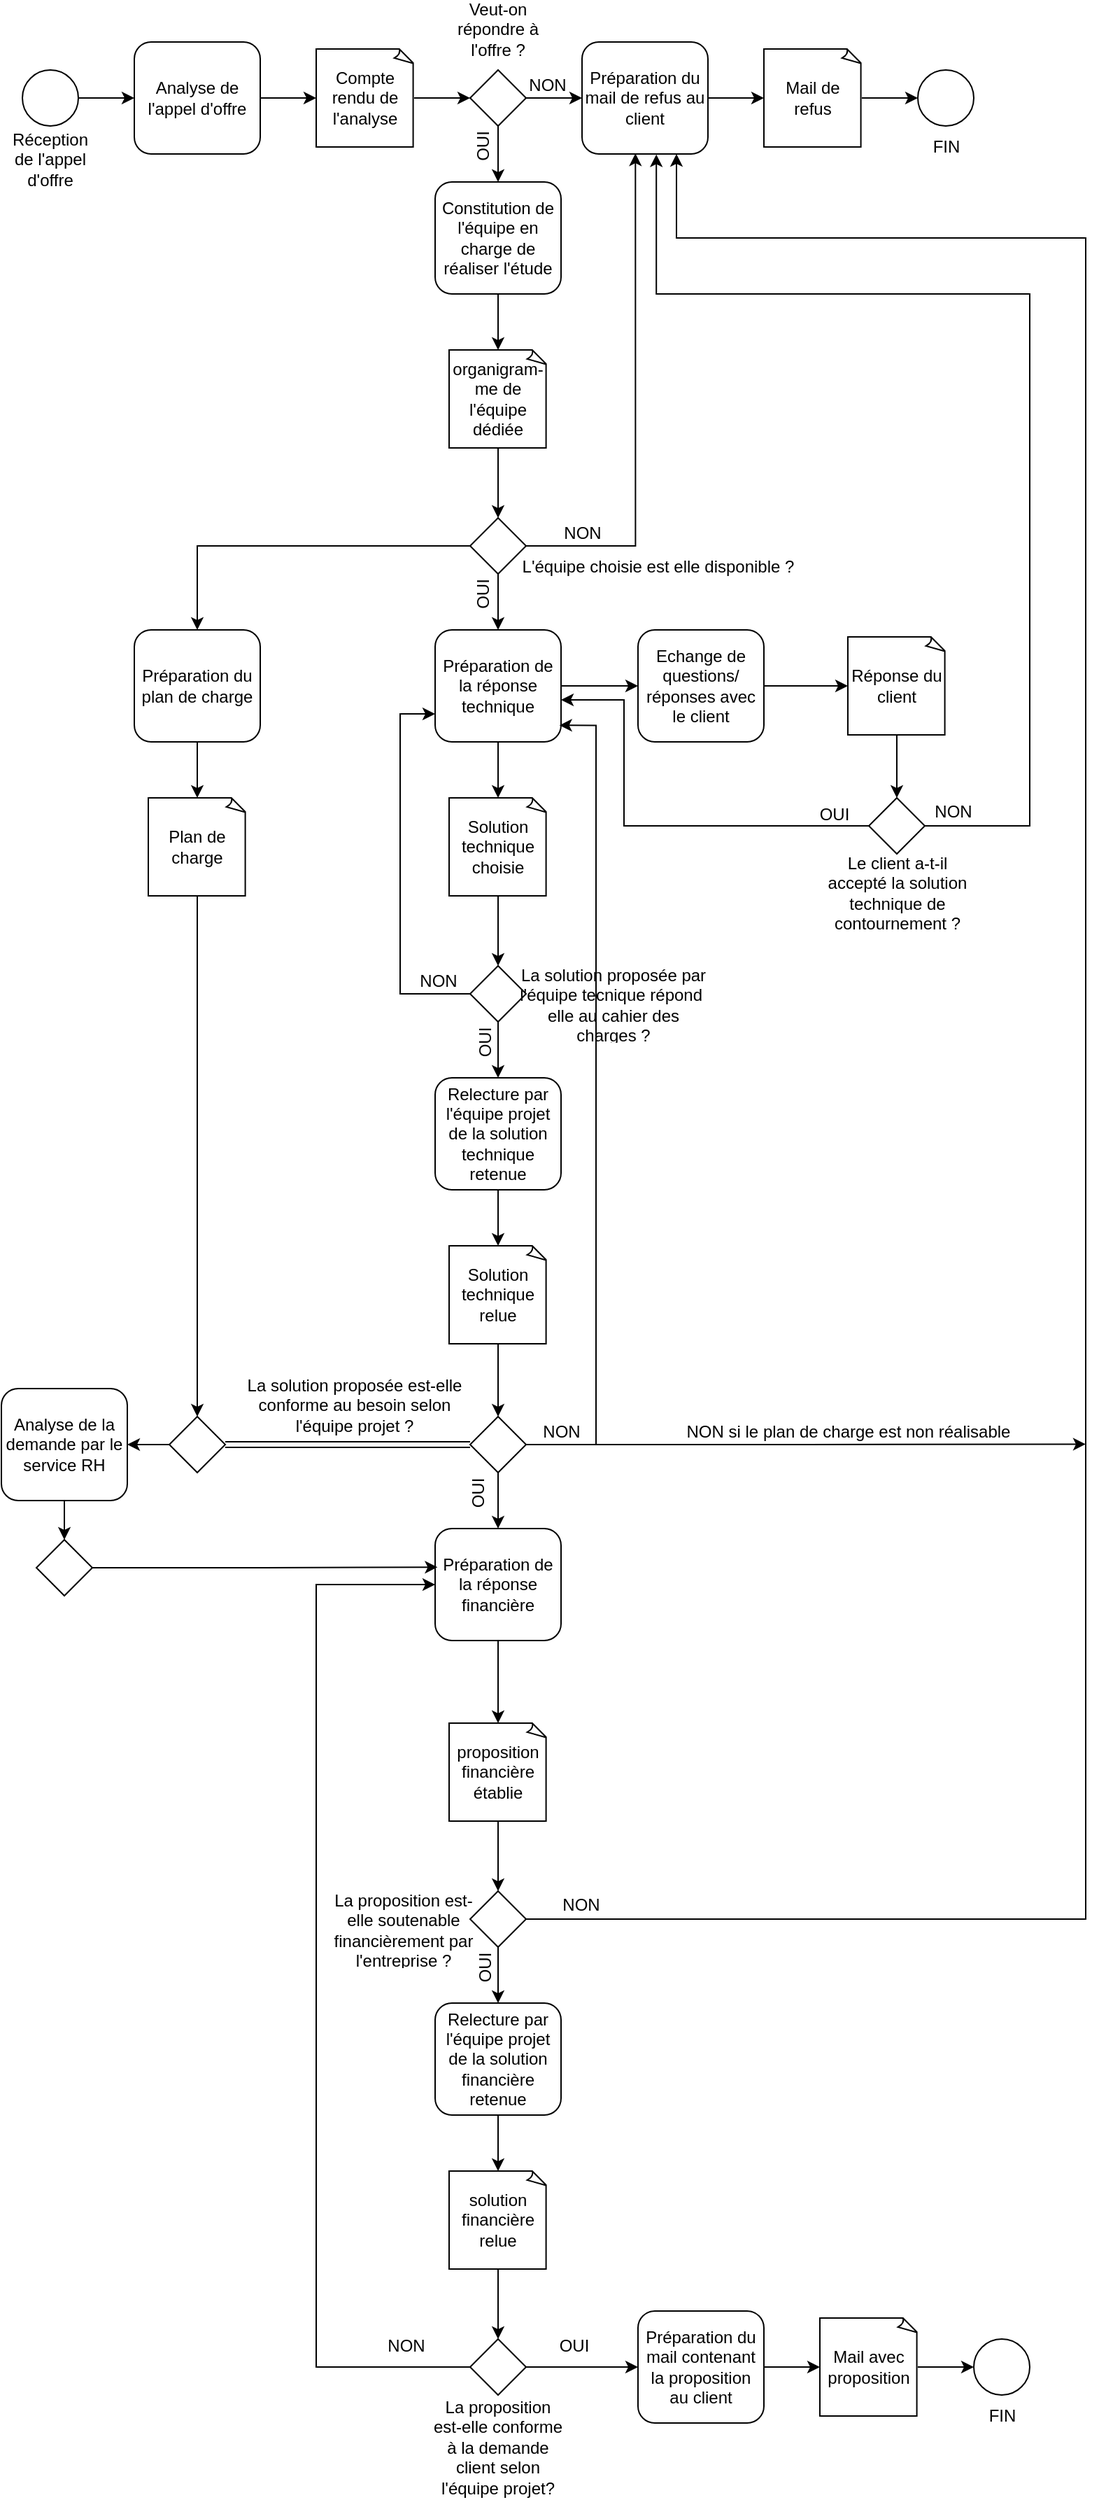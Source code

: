 <mxfile version="21.2.8" type="github">
  <diagram name="Page-1" id="06tbPVwSqotmteYgba5W">
    <mxGraphModel dx="1024" dy="519" grid="1" gridSize="10" guides="1" tooltips="1" connect="1" arrows="1" fold="1" page="1" pageScale="1" pageWidth="827" pageHeight="1169" math="0" shadow="0">
      <root>
        <mxCell id="0" />
        <mxCell id="1" parent="0" />
        <mxCell id="W4CwJOv0dRvsqOfOB2o--12" style="edgeStyle=orthogonalEdgeStyle;rounded=0;orthogonalLoop=1;jettySize=auto;html=1;entryX=0;entryY=0.5;entryDx=0;entryDy=0;" edge="1" parent="1" source="W4CwJOv0dRvsqOfOB2o--1" target="W4CwJOv0dRvsqOfOB2o--9">
          <mxGeometry relative="1" as="geometry" />
        </mxCell>
        <mxCell id="W4CwJOv0dRvsqOfOB2o--1" value="" style="ellipse;whiteSpace=wrap;html=1;aspect=fixed;" vertex="1" parent="1">
          <mxGeometry x="40" y="80" width="40" height="40" as="geometry" />
        </mxCell>
        <mxCell id="W4CwJOv0dRvsqOfOB2o--17" value="" style="edgeStyle=orthogonalEdgeStyle;rounded=0;orthogonalLoop=1;jettySize=auto;html=1;entryX=0.5;entryY=0;entryDx=0;entryDy=0;" edge="1" parent="1" source="W4CwJOv0dRvsqOfOB2o--6" target="W4CwJOv0dRvsqOfOB2o--71">
          <mxGeometry relative="1" as="geometry">
            <mxPoint x="380" y="155" as="targetPoint" />
          </mxGeometry>
        </mxCell>
        <mxCell id="W4CwJOv0dRvsqOfOB2o--23" value="" style="edgeStyle=orthogonalEdgeStyle;rounded=0;orthogonalLoop=1;jettySize=auto;html=1;" edge="1" parent="1" source="W4CwJOv0dRvsqOfOB2o--6" target="W4CwJOv0dRvsqOfOB2o--22">
          <mxGeometry relative="1" as="geometry" />
        </mxCell>
        <mxCell id="W4CwJOv0dRvsqOfOB2o--6" value="" style="rhombus;whiteSpace=wrap;html=1;" vertex="1" parent="1">
          <mxGeometry x="360" y="80" width="40" height="40" as="geometry" />
        </mxCell>
        <mxCell id="W4CwJOv0dRvsqOfOB2o--66" value="" style="edgeStyle=orthogonalEdgeStyle;rounded=0;orthogonalLoop=1;jettySize=auto;html=1;" edge="1" parent="1" source="W4CwJOv0dRvsqOfOB2o--9" target="W4CwJOv0dRvsqOfOB2o--65">
          <mxGeometry relative="1" as="geometry" />
        </mxCell>
        <mxCell id="W4CwJOv0dRvsqOfOB2o--9" value="Analyse de l&#39;appel d&#39;offre" style="rounded=1;whiteSpace=wrap;html=1;" vertex="1" parent="1">
          <mxGeometry x="120" y="60" width="90" height="80" as="geometry" />
        </mxCell>
        <mxCell id="W4CwJOv0dRvsqOfOB2o--14" value="" style="ellipse;whiteSpace=wrap;html=1;" vertex="1" parent="1">
          <mxGeometry x="680" y="80" width="40" height="40" as="geometry" />
        </mxCell>
        <mxCell id="W4CwJOv0dRvsqOfOB2o--18" value="&lt;p&gt;Réception de l&#39;appel d&#39;offre&lt;br&gt;&lt;/p&gt;" style="text;html=1;strokeColor=none;fillColor=none;spacing=5;spacingTop=-20;whiteSpace=wrap;overflow=hidden;rounded=0;align=center;" vertex="1" parent="1">
          <mxGeometry x="25" y="121" width="70" height="50" as="geometry" />
        </mxCell>
        <mxCell id="W4CwJOv0dRvsqOfOB2o--20" value="OUI" style="text;html=1;align=center;verticalAlign=bottom;resizable=0;points=[];autosize=1;strokeColor=none;fillColor=none;horizontal=0;" vertex="1" parent="1">
          <mxGeometry x="338.73" y="120" width="40" height="30" as="geometry" />
        </mxCell>
        <mxCell id="W4CwJOv0dRvsqOfOB2o--21" value="NON" style="text;html=1;align=center;verticalAlign=bottom;resizable=0;points=[];autosize=1;strokeColor=none;fillColor=none;" vertex="1" parent="1">
          <mxGeometry x="390" y="70" width="50" height="30" as="geometry" />
        </mxCell>
        <mxCell id="W4CwJOv0dRvsqOfOB2o--69" value="" style="edgeStyle=orthogonalEdgeStyle;rounded=0;orthogonalLoop=1;jettySize=auto;html=1;" edge="1" parent="1" source="W4CwJOv0dRvsqOfOB2o--22" target="W4CwJOv0dRvsqOfOB2o--68">
          <mxGeometry relative="1" as="geometry" />
        </mxCell>
        <mxCell id="W4CwJOv0dRvsqOfOB2o--22" value="Préparation du mail de refus au client" style="rounded=1;whiteSpace=wrap;html=1;" vertex="1" parent="1">
          <mxGeometry x="440" y="60" width="90" height="80" as="geometry" />
        </mxCell>
        <mxCell id="W4CwJOv0dRvsqOfOB2o--25" value="FIN" style="text;html=1;align=center;verticalAlign=middle;resizable=0;points=[];autosize=1;strokeColor=none;fillColor=none;" vertex="1" parent="1">
          <mxGeometry x="680" y="120" width="40" height="30" as="geometry" />
        </mxCell>
        <mxCell id="W4CwJOv0dRvsqOfOB2o--95" value="" style="edgeStyle=orthogonalEdgeStyle;rounded=0;orthogonalLoop=1;jettySize=auto;html=1;" edge="1" parent="1" source="W4CwJOv0dRvsqOfOB2o--26" target="W4CwJOv0dRvsqOfOB2o--93">
          <mxGeometry relative="1" as="geometry" />
        </mxCell>
        <mxCell id="W4CwJOv0dRvsqOfOB2o--163" value="" style="edgeStyle=orthogonalEdgeStyle;rounded=0;orthogonalLoop=1;jettySize=auto;html=1;" edge="1" parent="1" source="W4CwJOv0dRvsqOfOB2o--26" target="W4CwJOv0dRvsqOfOB2o--94">
          <mxGeometry relative="1" as="geometry" />
        </mxCell>
        <mxCell id="W4CwJOv0dRvsqOfOB2o--26" value="Préparation de la réponse technique " style="rounded=1;whiteSpace=wrap;html=1;" vertex="1" parent="1">
          <mxGeometry x="335" y="480" width="90" height="80" as="geometry" />
        </mxCell>
        <mxCell id="W4CwJOv0dRvsqOfOB2o--146" value="" style="edgeStyle=orthogonalEdgeStyle;rounded=0;orthogonalLoop=1;jettySize=auto;html=1;" edge="1" parent="1" source="W4CwJOv0dRvsqOfOB2o--53" target="W4CwJOv0dRvsqOfOB2o--143">
          <mxGeometry relative="1" as="geometry" />
        </mxCell>
        <mxCell id="W4CwJOv0dRvsqOfOB2o--164" style="edgeStyle=orthogonalEdgeStyle;rounded=0;orthogonalLoop=1;jettySize=auto;html=1;exitX=0;exitY=0.5;exitDx=0;exitDy=0;entryX=0;entryY=0.75;entryDx=0;entryDy=0;" edge="1" parent="1" source="W4CwJOv0dRvsqOfOB2o--53" target="W4CwJOv0dRvsqOfOB2o--26">
          <mxGeometry relative="1" as="geometry">
            <Array as="points">
              <mxPoint x="310" y="740" />
              <mxPoint x="310" y="540" />
            </Array>
          </mxGeometry>
        </mxCell>
        <mxCell id="W4CwJOv0dRvsqOfOB2o--53" value="" style="rhombus;whiteSpace=wrap;html=1;" vertex="1" parent="1">
          <mxGeometry x="360" y="720" width="40" height="40" as="geometry" />
        </mxCell>
        <mxCell id="W4CwJOv0dRvsqOfOB2o--67" value="" style="edgeStyle=orthogonalEdgeStyle;rounded=0;orthogonalLoop=1;jettySize=auto;html=1;entryX=0;entryY=0.5;entryDx=0;entryDy=0;" edge="1" parent="1" source="W4CwJOv0dRvsqOfOB2o--65" target="W4CwJOv0dRvsqOfOB2o--6">
          <mxGeometry relative="1" as="geometry" />
        </mxCell>
        <mxCell id="W4CwJOv0dRvsqOfOB2o--65" value="Compte rendu de l&#39;analyse" style="whiteSpace=wrap;html=1;shape=mxgraph.basic.document" vertex="1" parent="1">
          <mxGeometry x="250" y="65" width="70" height="70" as="geometry" />
        </mxCell>
        <mxCell id="W4CwJOv0dRvsqOfOB2o--70" value="" style="edgeStyle=orthogonalEdgeStyle;rounded=0;orthogonalLoop=1;jettySize=auto;html=1;entryX=0;entryY=0.5;entryDx=0;entryDy=0;" edge="1" parent="1" source="W4CwJOv0dRvsqOfOB2o--68" target="W4CwJOv0dRvsqOfOB2o--14">
          <mxGeometry relative="1" as="geometry" />
        </mxCell>
        <mxCell id="W4CwJOv0dRvsqOfOB2o--68" value="Mail de refus" style="whiteSpace=wrap;html=1;shape=mxgraph.basic.document" vertex="1" parent="1">
          <mxGeometry x="570" y="65" width="70" height="70" as="geometry" />
        </mxCell>
        <mxCell id="W4CwJOv0dRvsqOfOB2o--77" value="" style="edgeStyle=orthogonalEdgeStyle;rounded=0;orthogonalLoop=1;jettySize=auto;html=1;" edge="1" parent="1" source="W4CwJOv0dRvsqOfOB2o--71" target="W4CwJOv0dRvsqOfOB2o--76">
          <mxGeometry relative="1" as="geometry" />
        </mxCell>
        <mxCell id="W4CwJOv0dRvsqOfOB2o--71" value="Constitution de l&#39;équipe en charge de réaliser l&#39;étude " style="rounded=1;whiteSpace=wrap;html=1;" vertex="1" parent="1">
          <mxGeometry x="335" y="160" width="90" height="80" as="geometry" />
        </mxCell>
        <mxCell id="W4CwJOv0dRvsqOfOB2o--72" value="Veut-on répondre à l&#39;offre ?" style="text;html=1;strokeColor=none;fillColor=none;spacing=5;spacingTop=-20;whiteSpace=wrap;overflow=hidden;rounded=0;align=center;" vertex="1" parent="1">
          <mxGeometry x="345" y="40" width="70" height="30" as="geometry" />
        </mxCell>
        <mxCell id="W4CwJOv0dRvsqOfOB2o--87" style="edgeStyle=orthogonalEdgeStyle;rounded=0;orthogonalLoop=1;jettySize=auto;html=1;entryX=0.424;entryY=0.995;entryDx=0;entryDy=0;entryPerimeter=0;" edge="1" parent="1" source="W4CwJOv0dRvsqOfOB2o--75" target="W4CwJOv0dRvsqOfOB2o--22">
          <mxGeometry relative="1" as="geometry" />
        </mxCell>
        <mxCell id="W4CwJOv0dRvsqOfOB2o--90" value="" style="edgeStyle=orthogonalEdgeStyle;rounded=0;orthogonalLoop=1;jettySize=auto;html=1;" edge="1" parent="1" source="W4CwJOv0dRvsqOfOB2o--75" target="W4CwJOv0dRvsqOfOB2o--26">
          <mxGeometry relative="1" as="geometry" />
        </mxCell>
        <mxCell id="W4CwJOv0dRvsqOfOB2o--167" style="edgeStyle=orthogonalEdgeStyle;rounded=0;orthogonalLoop=1;jettySize=auto;html=1;exitX=0;exitY=0.5;exitDx=0;exitDy=0;entryX=0.5;entryY=0;entryDx=0;entryDy=0;" edge="1" parent="1" source="W4CwJOv0dRvsqOfOB2o--75" target="W4CwJOv0dRvsqOfOB2o--166">
          <mxGeometry relative="1" as="geometry" />
        </mxCell>
        <mxCell id="W4CwJOv0dRvsqOfOB2o--75" value="" style="rhombus;whiteSpace=wrap;html=1;" vertex="1" parent="1">
          <mxGeometry x="360" y="400" width="40" height="40" as="geometry" />
        </mxCell>
        <mxCell id="W4CwJOv0dRvsqOfOB2o--78" value="" style="edgeStyle=orthogonalEdgeStyle;rounded=0;orthogonalLoop=1;jettySize=auto;html=1;" edge="1" parent="1" source="W4CwJOv0dRvsqOfOB2o--76" target="W4CwJOv0dRvsqOfOB2o--75">
          <mxGeometry relative="1" as="geometry" />
        </mxCell>
        <mxCell id="W4CwJOv0dRvsqOfOB2o--76" value="organigram-me de l&#39;équipe dédiée" style="whiteSpace=wrap;html=1;shape=mxgraph.basic.document" vertex="1" parent="1">
          <mxGeometry x="345" y="280" width="70" height="70" as="geometry" />
        </mxCell>
        <mxCell id="W4CwJOv0dRvsqOfOB2o--79" value="L&#39;équipe choisie est elle disponible ?" style="text;html=1;align=center;verticalAlign=middle;resizable=0;points=[];autosize=1;strokeColor=none;fillColor=none;" vertex="1" parent="1">
          <mxGeometry x="378.73" y="420" width="230" height="30" as="geometry" />
        </mxCell>
        <mxCell id="W4CwJOv0dRvsqOfOB2o--88" value="NON" style="text;html=1;align=center;verticalAlign=bottom;resizable=0;points=[];autosize=1;strokeColor=none;fillColor=none;" vertex="1" parent="1">
          <mxGeometry x="415" y="390" width="50" height="30" as="geometry" />
        </mxCell>
        <mxCell id="W4CwJOv0dRvsqOfOB2o--91" value="OUI" style="text;html=1;align=center;verticalAlign=bottom;resizable=0;points=[];autosize=1;strokeColor=none;fillColor=none;horizontal=0;" vertex="1" parent="1">
          <mxGeometry x="338.73" y="440" width="40" height="30" as="geometry" />
        </mxCell>
        <mxCell id="W4CwJOv0dRvsqOfOB2o--96" value="" style="edgeStyle=orthogonalEdgeStyle;rounded=0;orthogonalLoop=1;jettySize=auto;html=1;" edge="1" parent="1" source="W4CwJOv0dRvsqOfOB2o--93" target="W4CwJOv0dRvsqOfOB2o--53">
          <mxGeometry relative="1" as="geometry" />
        </mxCell>
        <mxCell id="W4CwJOv0dRvsqOfOB2o--93" value="Solution technique choisie" style="whiteSpace=wrap;html=1;shape=mxgraph.basic.document" vertex="1" parent="1">
          <mxGeometry x="345" y="600" width="70" height="70" as="geometry" />
        </mxCell>
        <mxCell id="W4CwJOv0dRvsqOfOB2o--108" value="" style="edgeStyle=orthogonalEdgeStyle;rounded=0;orthogonalLoop=1;jettySize=auto;html=1;" edge="1" parent="1" source="W4CwJOv0dRvsqOfOB2o--94" target="W4CwJOv0dRvsqOfOB2o--102">
          <mxGeometry relative="1" as="geometry" />
        </mxCell>
        <mxCell id="W4CwJOv0dRvsqOfOB2o--94" value="Echange de questions/ réponses avec le client" style="rounded=1;whiteSpace=wrap;html=1;" vertex="1" parent="1">
          <mxGeometry x="480" y="480" width="90" height="80" as="geometry" />
        </mxCell>
        <mxCell id="W4CwJOv0dRvsqOfOB2o--114" value="" style="edgeStyle=orthogonalEdgeStyle;rounded=0;orthogonalLoop=1;jettySize=auto;html=1;" edge="1" parent="1" source="W4CwJOv0dRvsqOfOB2o--98" target="W4CwJOv0dRvsqOfOB2o--113">
          <mxGeometry relative="1" as="geometry" />
        </mxCell>
        <mxCell id="W4CwJOv0dRvsqOfOB2o--98" value="Préparation de la réponse financière" style="rounded=1;whiteSpace=wrap;html=1;" vertex="1" parent="1">
          <mxGeometry x="335" y="1122" width="90" height="80" as="geometry" />
        </mxCell>
        <mxCell id="W4CwJOv0dRvsqOfOB2o--100" value="OUI" style="text;html=1;align=center;verticalAlign=bottom;resizable=0;points=[];autosize=1;strokeColor=none;fillColor=none;horizontal=0;" vertex="1" parent="1">
          <mxGeometry x="340" y="760" width="40" height="30" as="geometry" />
        </mxCell>
        <mxCell id="W4CwJOv0dRvsqOfOB2o--105" value="" style="edgeStyle=orthogonalEdgeStyle;rounded=0;orthogonalLoop=1;jettySize=auto;html=1;" edge="1" parent="1" source="W4CwJOv0dRvsqOfOB2o--102" target="W4CwJOv0dRvsqOfOB2o--103">
          <mxGeometry relative="1" as="geometry" />
        </mxCell>
        <mxCell id="W4CwJOv0dRvsqOfOB2o--102" value="Réponse du client" style="whiteSpace=wrap;html=1;shape=mxgraph.basic.document" vertex="1" parent="1">
          <mxGeometry x="630" y="485" width="70" height="70" as="geometry" />
        </mxCell>
        <mxCell id="W4CwJOv0dRvsqOfOB2o--147" style="edgeStyle=orthogonalEdgeStyle;rounded=0;orthogonalLoop=1;jettySize=auto;html=1;" edge="1" parent="1" source="W4CwJOv0dRvsqOfOB2o--103">
          <mxGeometry relative="1" as="geometry">
            <mxPoint x="425" y="530" as="targetPoint" />
            <Array as="points">
              <mxPoint x="470" y="620" />
              <mxPoint x="470" y="530" />
              <mxPoint x="425" y="530" />
            </Array>
          </mxGeometry>
        </mxCell>
        <mxCell id="W4CwJOv0dRvsqOfOB2o--154" style="edgeStyle=orthogonalEdgeStyle;rounded=0;orthogonalLoop=1;jettySize=auto;html=1;entryX=0.59;entryY=1.004;entryDx=0;entryDy=0;entryPerimeter=0;" edge="1" parent="1" source="W4CwJOv0dRvsqOfOB2o--103" target="W4CwJOv0dRvsqOfOB2o--22">
          <mxGeometry relative="1" as="geometry">
            <Array as="points">
              <mxPoint x="760" y="620" />
              <mxPoint x="760" y="240" />
              <mxPoint x="493" y="240" />
            </Array>
          </mxGeometry>
        </mxCell>
        <mxCell id="W4CwJOv0dRvsqOfOB2o--103" value="" style="rhombus;whiteSpace=wrap;html=1;" vertex="1" parent="1">
          <mxGeometry x="645" y="600" width="40" height="40" as="geometry" />
        </mxCell>
        <mxCell id="W4CwJOv0dRvsqOfOB2o--111" value="La solution proposée par l&#39;équipe tecnique répond&amp;nbsp; elle au cahier des charges ?" style="text;html=1;strokeColor=none;fillColor=none;spacing=5;spacingTop=-20;whiteSpace=wrap;overflow=hidden;rounded=0;align=center;" vertex="1" parent="1">
          <mxGeometry x="390" y="730" width="145" height="45" as="geometry" />
        </mxCell>
        <mxCell id="W4CwJOv0dRvsqOfOB2o--112" value="Le client a-t-il accepté la solution technique de contournement ?" style="text;html=1;strokeColor=none;fillColor=none;spacing=5;spacingTop=-20;whiteSpace=wrap;overflow=hidden;rounded=0;align=center;" vertex="1" parent="1">
          <mxGeometry x="607.5" y="650" width="115" height="50" as="geometry" />
        </mxCell>
        <mxCell id="W4CwJOv0dRvsqOfOB2o--117" value="" style="edgeStyle=orthogonalEdgeStyle;rounded=0;orthogonalLoop=1;jettySize=auto;html=1;" edge="1" parent="1" source="W4CwJOv0dRvsqOfOB2o--113" target="W4CwJOv0dRvsqOfOB2o--116">
          <mxGeometry relative="1" as="geometry" />
        </mxCell>
        <mxCell id="W4CwJOv0dRvsqOfOB2o--113" value="proposition financière établie" style="whiteSpace=wrap;html=1;shape=mxgraph.basic.document" vertex="1" parent="1">
          <mxGeometry x="345" y="1261" width="70" height="70" as="geometry" />
        </mxCell>
        <mxCell id="W4CwJOv0dRvsqOfOB2o--124" value="" style="edgeStyle=orthogonalEdgeStyle;rounded=0;orthogonalLoop=1;jettySize=auto;html=1;" edge="1" parent="1" source="W4CwJOv0dRvsqOfOB2o--116" target="W4CwJOv0dRvsqOfOB2o--123">
          <mxGeometry relative="1" as="geometry" />
        </mxCell>
        <mxCell id="W4CwJOv0dRvsqOfOB2o--158" style="edgeStyle=orthogonalEdgeStyle;rounded=0;orthogonalLoop=1;jettySize=auto;html=1;exitX=1;exitY=0.5;exitDx=0;exitDy=0;entryX=0.75;entryY=1;entryDx=0;entryDy=0;" edge="1" parent="1" source="W4CwJOv0dRvsqOfOB2o--116" target="W4CwJOv0dRvsqOfOB2o--22">
          <mxGeometry relative="1" as="geometry">
            <Array as="points">
              <mxPoint x="800" y="1401" />
              <mxPoint x="800" y="200" />
              <mxPoint x="508" y="200" />
            </Array>
          </mxGeometry>
        </mxCell>
        <mxCell id="W4CwJOv0dRvsqOfOB2o--116" value="" style="rhombus;whiteSpace=wrap;html=1;" vertex="1" parent="1">
          <mxGeometry x="360" y="1381" width="40" height="40" as="geometry" />
        </mxCell>
        <mxCell id="W4CwJOv0dRvsqOfOB2o--118" value="NON" style="text;html=1;align=center;verticalAlign=middle;resizable=0;points=[];autosize=1;strokeColor=none;fillColor=none;" vertex="1" parent="1">
          <mxGeometry x="312" y="716" width="50" height="30" as="geometry" />
        </mxCell>
        <mxCell id="W4CwJOv0dRvsqOfOB2o--121" value="NON" style="text;html=1;align=center;verticalAlign=middle;resizable=0;points=[];autosize=1;strokeColor=none;fillColor=none;" vertex="1" parent="1">
          <mxGeometry x="414" y="1376" width="50" height="30" as="geometry" />
        </mxCell>
        <mxCell id="W4CwJOv0dRvsqOfOB2o--122" value="La proposition est-elle conforme à la demande client selon l&#39;équipe projet?" style="text;whiteSpace=wrap;html=1;align=center;" vertex="1" parent="1">
          <mxGeometry x="330" y="1736" width="100" height="40" as="geometry" />
        </mxCell>
        <mxCell id="W4CwJOv0dRvsqOfOB2o--127" value="" style="edgeStyle=orthogonalEdgeStyle;rounded=0;orthogonalLoop=1;jettySize=auto;html=1;" edge="1" parent="1" source="W4CwJOv0dRvsqOfOB2o--123" target="W4CwJOv0dRvsqOfOB2o--126">
          <mxGeometry relative="1" as="geometry" />
        </mxCell>
        <mxCell id="W4CwJOv0dRvsqOfOB2o--123" value="Relecture par l&#39;équipe projet de la solution financière retenue" style="rounded=1;whiteSpace=wrap;html=1;" vertex="1" parent="1">
          <mxGeometry x="335" y="1461" width="90" height="80" as="geometry" />
        </mxCell>
        <mxCell id="W4CwJOv0dRvsqOfOB2o--125" value="OUI" style="text;html=1;align=center;verticalAlign=bottom;resizable=0;points=[];autosize=1;strokeColor=none;fillColor=none;horizontal=0;" vertex="1" parent="1">
          <mxGeometry x="340" y="1421" width="40" height="30" as="geometry" />
        </mxCell>
        <mxCell id="W4CwJOv0dRvsqOfOB2o--129" value="" style="edgeStyle=orthogonalEdgeStyle;rounded=0;orthogonalLoop=1;jettySize=auto;html=1;" edge="1" parent="1" source="W4CwJOv0dRvsqOfOB2o--126" target="W4CwJOv0dRvsqOfOB2o--128">
          <mxGeometry relative="1" as="geometry" />
        </mxCell>
        <mxCell id="W4CwJOv0dRvsqOfOB2o--126" value="solution financière relue" style="whiteSpace=wrap;html=1;shape=mxgraph.basic.document" vertex="1" parent="1">
          <mxGeometry x="345" y="1581" width="70" height="70" as="geometry" />
        </mxCell>
        <mxCell id="W4CwJOv0dRvsqOfOB2o--134" value="" style="edgeStyle=orthogonalEdgeStyle;rounded=0;orthogonalLoop=1;jettySize=auto;html=1;" edge="1" parent="1" source="W4CwJOv0dRvsqOfOB2o--128" target="W4CwJOv0dRvsqOfOB2o--131">
          <mxGeometry relative="1" as="geometry" />
        </mxCell>
        <mxCell id="W4CwJOv0dRvsqOfOB2o--140" style="edgeStyle=orthogonalEdgeStyle;rounded=0;orthogonalLoop=1;jettySize=auto;html=1;entryX=0;entryY=0.5;entryDx=0;entryDy=0;" edge="1" parent="1" source="W4CwJOv0dRvsqOfOB2o--128" target="W4CwJOv0dRvsqOfOB2o--98">
          <mxGeometry relative="1" as="geometry">
            <Array as="points">
              <mxPoint x="250" y="1721" />
              <mxPoint x="250" y="1162" />
            </Array>
          </mxGeometry>
        </mxCell>
        <mxCell id="W4CwJOv0dRvsqOfOB2o--128" value="" style="rhombus;whiteSpace=wrap;html=1;" vertex="1" parent="1">
          <mxGeometry x="360" y="1701" width="40" height="40" as="geometry" />
        </mxCell>
        <mxCell id="W4CwJOv0dRvsqOfOB2o--130" value="" style="ellipse;whiteSpace=wrap;html=1;" vertex="1" parent="1">
          <mxGeometry x="720" y="1701" width="40" height="40" as="geometry" />
        </mxCell>
        <mxCell id="W4CwJOv0dRvsqOfOB2o--135" value="" style="edgeStyle=orthogonalEdgeStyle;rounded=0;orthogonalLoop=1;jettySize=auto;html=1;" edge="1" parent="1" source="W4CwJOv0dRvsqOfOB2o--131" target="W4CwJOv0dRvsqOfOB2o--132">
          <mxGeometry relative="1" as="geometry" />
        </mxCell>
        <mxCell id="W4CwJOv0dRvsqOfOB2o--131" value="Préparation du mail contenant la proposition au client" style="rounded=1;whiteSpace=wrap;html=1;" vertex="1" parent="1">
          <mxGeometry x="480" y="1681" width="90" height="80" as="geometry" />
        </mxCell>
        <mxCell id="W4CwJOv0dRvsqOfOB2o--136" value="" style="edgeStyle=orthogonalEdgeStyle;rounded=0;orthogonalLoop=1;jettySize=auto;html=1;entryX=0;entryY=0.5;entryDx=0;entryDy=0;" edge="1" parent="1" source="W4CwJOv0dRvsqOfOB2o--132" target="W4CwJOv0dRvsqOfOB2o--130">
          <mxGeometry relative="1" as="geometry" />
        </mxCell>
        <mxCell id="W4CwJOv0dRvsqOfOB2o--132" value="Mail avec proposition" style="whiteSpace=wrap;html=1;shape=mxgraph.basic.document" vertex="1" parent="1">
          <mxGeometry x="610" y="1686" width="70" height="70" as="geometry" />
        </mxCell>
        <mxCell id="W4CwJOv0dRvsqOfOB2o--133" value="FIN" style="text;html=1;align=center;verticalAlign=middle;resizable=0;points=[];autosize=1;strokeColor=none;fillColor=none;" vertex="1" parent="1">
          <mxGeometry x="720" y="1741" width="40" height="30" as="geometry" />
        </mxCell>
        <mxCell id="W4CwJOv0dRvsqOfOB2o--137" value="OUI" style="text;html=1;align=center;verticalAlign=middle;resizable=0;points=[];autosize=1;strokeColor=none;fillColor=none;" vertex="1" parent="1">
          <mxGeometry x="414" y="1691" width="40" height="30" as="geometry" />
        </mxCell>
        <mxCell id="W4CwJOv0dRvsqOfOB2o--162" value="" style="edgeStyle=orthogonalEdgeStyle;rounded=0;orthogonalLoop=1;jettySize=auto;html=1;" edge="1" parent="1" source="W4CwJOv0dRvsqOfOB2o--143" target="W4CwJOv0dRvsqOfOB2o--159">
          <mxGeometry relative="1" as="geometry" />
        </mxCell>
        <mxCell id="W4CwJOv0dRvsqOfOB2o--143" value="Relecture par l&#39;équipe projet de la solution technique retenue" style="rounded=1;whiteSpace=wrap;html=1;" vertex="1" parent="1">
          <mxGeometry x="335" y="800" width="90" height="80" as="geometry" />
        </mxCell>
        <mxCell id="W4CwJOv0dRvsqOfOB2o--151" value="" style="edgeStyle=orthogonalEdgeStyle;rounded=0;orthogonalLoop=1;jettySize=auto;html=1;" edge="1" parent="1" source="W4CwJOv0dRvsqOfOB2o--144" target="W4CwJOv0dRvsqOfOB2o--98">
          <mxGeometry relative="1" as="geometry" />
        </mxCell>
        <mxCell id="W4CwJOv0dRvsqOfOB2o--178" style="edgeStyle=orthogonalEdgeStyle;rounded=0;orthogonalLoop=1;jettySize=auto;html=1;entryX=0.987;entryY=0.852;entryDx=0;entryDy=0;entryPerimeter=0;" edge="1" parent="1" source="W4CwJOv0dRvsqOfOB2o--144" target="W4CwJOv0dRvsqOfOB2o--26">
          <mxGeometry relative="1" as="geometry">
            <Array as="points">
              <mxPoint x="450" y="1062" />
              <mxPoint x="450" y="548" />
            </Array>
          </mxGeometry>
        </mxCell>
        <mxCell id="W4CwJOv0dRvsqOfOB2o--180" style="edgeStyle=orthogonalEdgeStyle;rounded=0;orthogonalLoop=1;jettySize=auto;html=1;exitX=1;exitY=0.5;exitDx=0;exitDy=0;" edge="1" parent="1" source="W4CwJOv0dRvsqOfOB2o--144">
          <mxGeometry relative="1" as="geometry">
            <mxPoint x="800" y="1061.714" as="targetPoint" />
          </mxGeometry>
        </mxCell>
        <mxCell id="W4CwJOv0dRvsqOfOB2o--144" value="" style="rhombus;whiteSpace=wrap;html=1;" vertex="1" parent="1">
          <mxGeometry x="360" y="1042" width="40" height="40" as="geometry" />
        </mxCell>
        <mxCell id="W4CwJOv0dRvsqOfOB2o--149" value="La solution proposée est-elle conforme au besoin selon l&#39;équipe projet ?" style="text;html=1;strokeColor=none;fillColor=none;spacing=5;spacingTop=-20;whiteSpace=wrap;overflow=hidden;rounded=0;align=center;" vertex="1" parent="1">
          <mxGeometry x="195" y="1023" width="165" height="45" as="geometry" />
        </mxCell>
        <mxCell id="W4CwJOv0dRvsqOfOB2o--152" value="OUI" style="text;html=1;align=center;verticalAlign=bottom;resizable=0;points=[];autosize=1;strokeColor=none;fillColor=none;horizontal=0;" vertex="1" parent="1">
          <mxGeometry x="335" y="1082" width="40" height="30" as="geometry" />
        </mxCell>
        <mxCell id="W4CwJOv0dRvsqOfOB2o--155" value="NON" style="text;html=1;align=center;verticalAlign=middle;resizable=0;points=[];autosize=1;strokeColor=none;fillColor=none;" vertex="1" parent="1">
          <mxGeometry x="680" y="595" width="50" height="30" as="geometry" />
        </mxCell>
        <mxCell id="W4CwJOv0dRvsqOfOB2o--156" value="OUI" style="text;html=1;align=center;verticalAlign=middle;resizable=0;points=[];autosize=1;strokeColor=none;fillColor=none;" vertex="1" parent="1">
          <mxGeometry x="600" y="597" width="40" height="30" as="geometry" />
        </mxCell>
        <mxCell id="W4CwJOv0dRvsqOfOB2o--157" value="NON" style="text;html=1;align=center;verticalAlign=middle;resizable=0;points=[];autosize=1;strokeColor=none;fillColor=none;" vertex="1" parent="1">
          <mxGeometry x="400" y="1038" width="50" height="30" as="geometry" />
        </mxCell>
        <mxCell id="W4CwJOv0dRvsqOfOB2o--161" value="" style="edgeStyle=orthogonalEdgeStyle;rounded=0;orthogonalLoop=1;jettySize=auto;html=1;entryX=0.5;entryY=0;entryDx=0;entryDy=0;" edge="1" parent="1" source="W4CwJOv0dRvsqOfOB2o--159" target="W4CwJOv0dRvsqOfOB2o--144">
          <mxGeometry relative="1" as="geometry" />
        </mxCell>
        <mxCell id="W4CwJOv0dRvsqOfOB2o--159" value="Solution technique relue" style="whiteSpace=wrap;html=1;shape=mxgraph.basic.document" vertex="1" parent="1">
          <mxGeometry x="345" y="920" width="70" height="70" as="geometry" />
        </mxCell>
        <mxCell id="W4CwJOv0dRvsqOfOB2o--165" value="NON" style="text;html=1;align=center;verticalAlign=middle;resizable=0;points=[];autosize=1;strokeColor=none;fillColor=none;" vertex="1" parent="1">
          <mxGeometry x="288.73" y="1691" width="50" height="30" as="geometry" />
        </mxCell>
        <mxCell id="W4CwJOv0dRvsqOfOB2o--169" value="" style="edgeStyle=orthogonalEdgeStyle;rounded=0;orthogonalLoop=1;jettySize=auto;html=1;" edge="1" parent="1" source="W4CwJOv0dRvsqOfOB2o--166" target="W4CwJOv0dRvsqOfOB2o--168">
          <mxGeometry relative="1" as="geometry" />
        </mxCell>
        <mxCell id="W4CwJOv0dRvsqOfOB2o--166" value="Préparation du plan de charge" style="rounded=1;whiteSpace=wrap;html=1;" vertex="1" parent="1">
          <mxGeometry x="120" y="480" width="90" height="80" as="geometry" />
        </mxCell>
        <mxCell id="W4CwJOv0dRvsqOfOB2o--171" value="" style="edgeStyle=orthogonalEdgeStyle;rounded=0;orthogonalLoop=1;jettySize=auto;html=1;" edge="1" parent="1" source="W4CwJOv0dRvsqOfOB2o--168" target="W4CwJOv0dRvsqOfOB2o--170">
          <mxGeometry relative="1" as="geometry" />
        </mxCell>
        <mxCell id="W4CwJOv0dRvsqOfOB2o--168" value="Plan de charge" style="whiteSpace=wrap;html=1;shape=mxgraph.basic.document" vertex="1" parent="1">
          <mxGeometry x="130" y="600" width="70" height="70" as="geometry" />
        </mxCell>
        <mxCell id="W4CwJOv0dRvsqOfOB2o--173" value="" style="edgeStyle=orthogonalEdgeStyle;rounded=0;orthogonalLoop=1;jettySize=auto;html=1;" edge="1" parent="1" source="W4CwJOv0dRvsqOfOB2o--170" target="W4CwJOv0dRvsqOfOB2o--172">
          <mxGeometry relative="1" as="geometry" />
        </mxCell>
        <mxCell id="W4CwJOv0dRvsqOfOB2o--177" style="edgeStyle=orthogonalEdgeStyle;rounded=0;orthogonalLoop=1;jettySize=auto;html=1;exitX=1;exitY=0.5;exitDx=0;exitDy=0;shape=link;" edge="1" parent="1" source="W4CwJOv0dRvsqOfOB2o--170" target="W4CwJOv0dRvsqOfOB2o--144">
          <mxGeometry relative="1" as="geometry" />
        </mxCell>
        <mxCell id="W4CwJOv0dRvsqOfOB2o--170" value="" style="rhombus;whiteSpace=wrap;html=1;" vertex="1" parent="1">
          <mxGeometry x="145" y="1042" width="40" height="40" as="geometry" />
        </mxCell>
        <mxCell id="W4CwJOv0dRvsqOfOB2o--184" value="" style="edgeStyle=orthogonalEdgeStyle;rounded=0;orthogonalLoop=1;jettySize=auto;html=1;" edge="1" parent="1" source="W4CwJOv0dRvsqOfOB2o--172" target="W4CwJOv0dRvsqOfOB2o--183">
          <mxGeometry relative="1" as="geometry" />
        </mxCell>
        <mxCell id="W4CwJOv0dRvsqOfOB2o--172" value="Analyse de la demande par le service RH" style="rounded=1;whiteSpace=wrap;html=1;" vertex="1" parent="1">
          <mxGeometry x="25" y="1022" width="90" height="80" as="geometry" />
        </mxCell>
        <mxCell id="W4CwJOv0dRvsqOfOB2o--174" value="La proposition est-elle soutenable financièrement par l&#39;entreprise ?" style="text;html=1;strokeColor=none;fillColor=none;spacing=5;spacingTop=-20;whiteSpace=wrap;overflow=hidden;rounded=0;align=center;" vertex="1" parent="1">
          <mxGeometry x="255" y="1391" width="115" height="45" as="geometry" />
        </mxCell>
        <mxCell id="W4CwJOv0dRvsqOfOB2o--181" value="NON si le plan de charge est non réalisable" style="text;html=1;align=center;verticalAlign=middle;resizable=0;points=[];autosize=1;strokeColor=none;fillColor=none;" vertex="1" parent="1">
          <mxGeometry x="500" y="1038" width="260" height="30" as="geometry" />
        </mxCell>
        <mxCell id="W4CwJOv0dRvsqOfOB2o--185" style="edgeStyle=orthogonalEdgeStyle;rounded=0;orthogonalLoop=1;jettySize=auto;html=1;entryX=0.019;entryY=0.345;entryDx=0;entryDy=0;entryPerimeter=0;" edge="1" parent="1" source="W4CwJOv0dRvsqOfOB2o--183" target="W4CwJOv0dRvsqOfOB2o--98">
          <mxGeometry relative="1" as="geometry" />
        </mxCell>
        <mxCell id="W4CwJOv0dRvsqOfOB2o--183" value="" style="rhombus;whiteSpace=wrap;html=1;" vertex="1" parent="1">
          <mxGeometry x="50" y="1130" width="40" height="40" as="geometry" />
        </mxCell>
      </root>
    </mxGraphModel>
  </diagram>
</mxfile>
